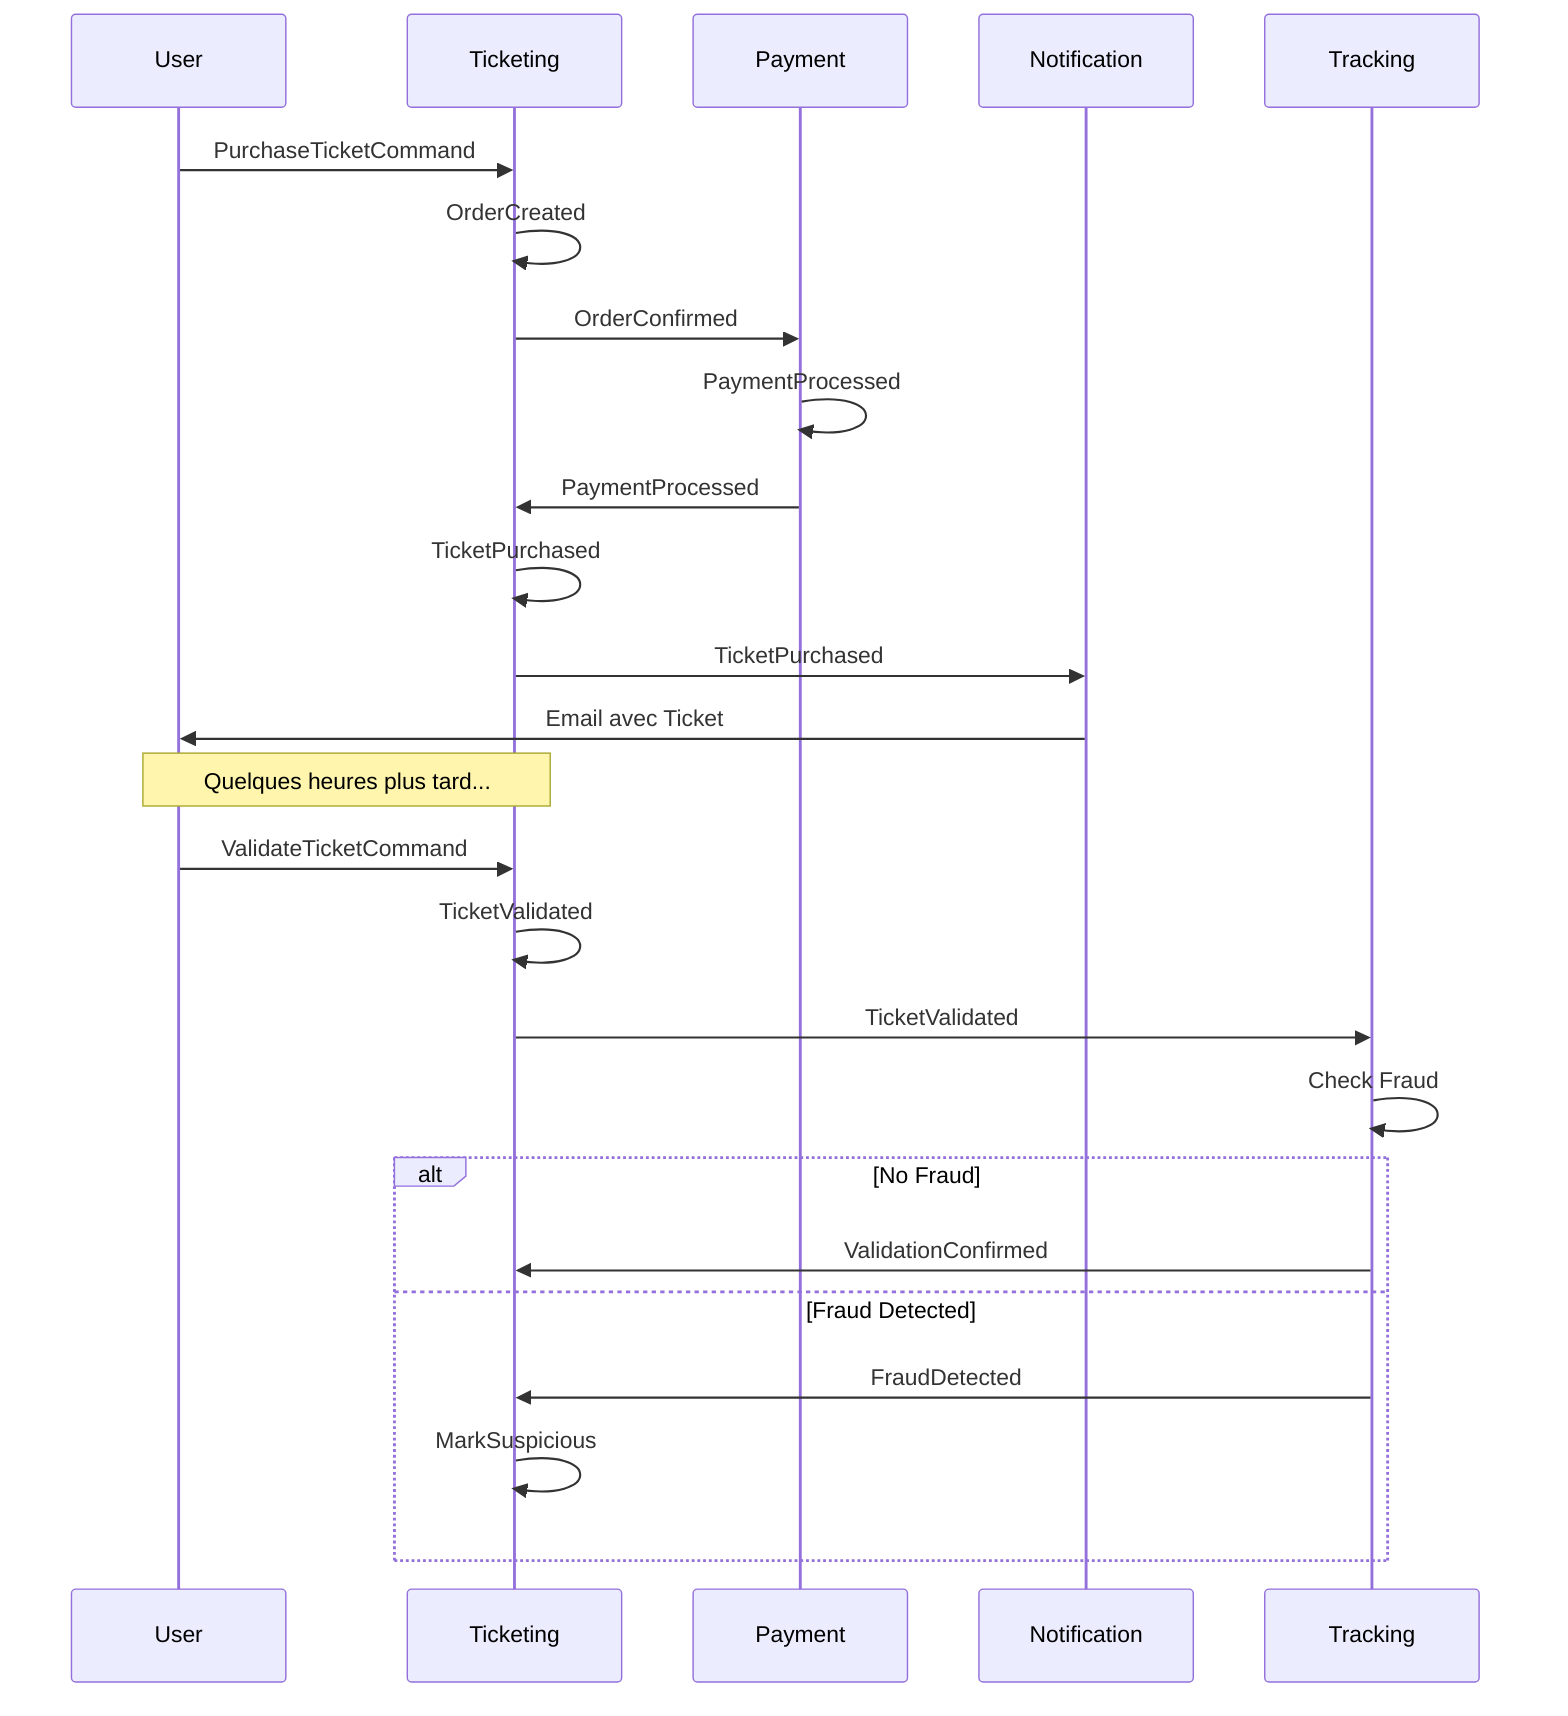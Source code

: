 sequenceDiagram
    participant User
    participant Ticketing
    participant Payment
    participant Notification
    participant Tracking
    
    User->>Ticketing: PurchaseTicketCommand
    Ticketing->>Ticketing: OrderCreated
    Ticketing->>Payment: OrderConfirmed
    Payment->>Payment: PaymentProcessed
    Payment->>Ticketing: PaymentProcessed
    Ticketing->>Ticketing: TicketPurchased
    Ticketing->>Notification: TicketPurchased
    Notification->>User: Email avec Ticket
    
    Note over User,Ticketing: Quelques heures plus tard...
    
    User->>Ticketing: ValidateTicketCommand
    Ticketing->>Ticketing: TicketValidated
    Ticketing->>Tracking: TicketValidated
    Tracking->>Tracking: Check Fraud
    
    alt No Fraud
        Tracking->>Ticketing: ValidationConfirmed
    else Fraud Detected
        Tracking->>Ticketing: FraudDetected
        Ticketing->>Ticketing: MarkSuspicious
    end